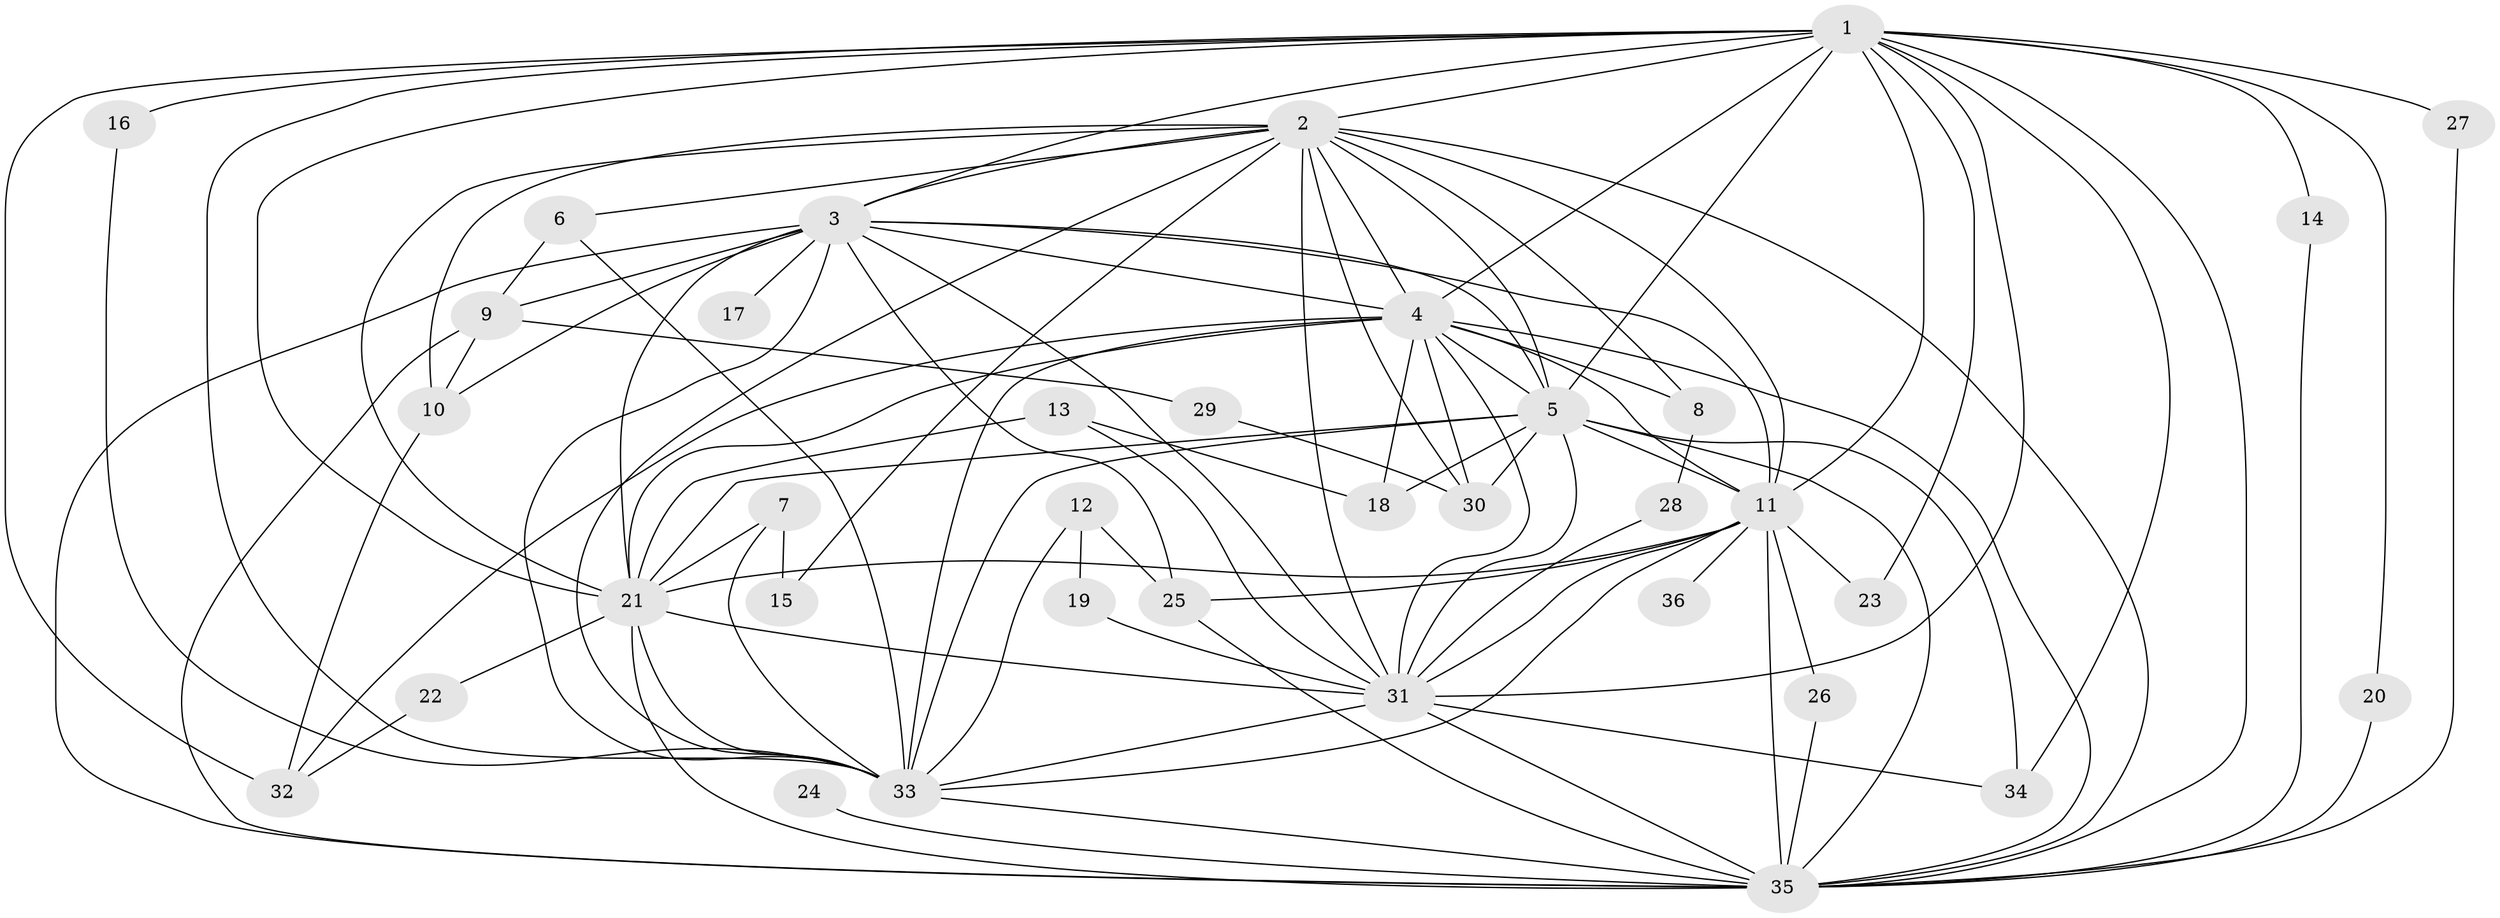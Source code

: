 // original degree distribution, {15: 0.058823529411764705, 13: 0.0392156862745098, 19: 0.0196078431372549, 16: 0.0196078431372549, 14: 0.0392156862745098, 18: 0.0196078431372549, 2: 0.5490196078431373, 4: 0.09803921568627451, 3: 0.13725490196078433, 5: 0.0196078431372549}
// Generated by graph-tools (version 1.1) at 2025/36/03/04/25 23:36:16]
// undirected, 36 vertices, 101 edges
graph export_dot {
  node [color=gray90,style=filled];
  1;
  2;
  3;
  4;
  5;
  6;
  7;
  8;
  9;
  10;
  11;
  12;
  13;
  14;
  15;
  16;
  17;
  18;
  19;
  20;
  21;
  22;
  23;
  24;
  25;
  26;
  27;
  28;
  29;
  30;
  31;
  32;
  33;
  34;
  35;
  36;
  1 -- 2 [weight=1.0];
  1 -- 3 [weight=1.0];
  1 -- 4 [weight=1.0];
  1 -- 5 [weight=1.0];
  1 -- 11 [weight=1.0];
  1 -- 14 [weight=1.0];
  1 -- 16 [weight=1.0];
  1 -- 20 [weight=1.0];
  1 -- 21 [weight=1.0];
  1 -- 23 [weight=1.0];
  1 -- 27 [weight=1.0];
  1 -- 31 [weight=1.0];
  1 -- 32 [weight=1.0];
  1 -- 33 [weight=1.0];
  1 -- 34 [weight=1.0];
  1 -- 35 [weight=1.0];
  2 -- 3 [weight=1.0];
  2 -- 4 [weight=1.0];
  2 -- 5 [weight=1.0];
  2 -- 6 [weight=1.0];
  2 -- 8 [weight=1.0];
  2 -- 10 [weight=1.0];
  2 -- 11 [weight=1.0];
  2 -- 15 [weight=1.0];
  2 -- 21 [weight=1.0];
  2 -- 30 [weight=1.0];
  2 -- 31 [weight=1.0];
  2 -- 33 [weight=1.0];
  2 -- 35 [weight=1.0];
  3 -- 4 [weight=1.0];
  3 -- 5 [weight=1.0];
  3 -- 9 [weight=1.0];
  3 -- 10 [weight=1.0];
  3 -- 11 [weight=1.0];
  3 -- 17 [weight=1.0];
  3 -- 21 [weight=1.0];
  3 -- 25 [weight=1.0];
  3 -- 31 [weight=1.0];
  3 -- 33 [weight=1.0];
  3 -- 35 [weight=1.0];
  4 -- 5 [weight=2.0];
  4 -- 8 [weight=1.0];
  4 -- 11 [weight=1.0];
  4 -- 18 [weight=2.0];
  4 -- 21 [weight=2.0];
  4 -- 30 [weight=1.0];
  4 -- 31 [weight=1.0];
  4 -- 32 [weight=1.0];
  4 -- 33 [weight=2.0];
  4 -- 35 [weight=2.0];
  5 -- 11 [weight=1.0];
  5 -- 18 [weight=1.0];
  5 -- 21 [weight=1.0];
  5 -- 30 [weight=1.0];
  5 -- 31 [weight=1.0];
  5 -- 33 [weight=1.0];
  5 -- 34 [weight=1.0];
  5 -- 35 [weight=1.0];
  6 -- 9 [weight=1.0];
  6 -- 33 [weight=1.0];
  7 -- 15 [weight=1.0];
  7 -- 21 [weight=1.0];
  7 -- 33 [weight=1.0];
  8 -- 28 [weight=1.0];
  9 -- 10 [weight=1.0];
  9 -- 29 [weight=1.0];
  9 -- 35 [weight=1.0];
  10 -- 32 [weight=1.0];
  11 -- 21 [weight=1.0];
  11 -- 23 [weight=1.0];
  11 -- 25 [weight=1.0];
  11 -- 26 [weight=1.0];
  11 -- 31 [weight=1.0];
  11 -- 33 [weight=2.0];
  11 -- 35 [weight=1.0];
  11 -- 36 [weight=1.0];
  12 -- 19 [weight=1.0];
  12 -- 25 [weight=1.0];
  12 -- 33 [weight=1.0];
  13 -- 18 [weight=1.0];
  13 -- 21 [weight=1.0];
  13 -- 31 [weight=1.0];
  14 -- 35 [weight=1.0];
  16 -- 33 [weight=1.0];
  19 -- 31 [weight=2.0];
  20 -- 35 [weight=1.0];
  21 -- 22 [weight=1.0];
  21 -- 31 [weight=1.0];
  21 -- 33 [weight=1.0];
  21 -- 35 [weight=1.0];
  22 -- 32 [weight=1.0];
  24 -- 35 [weight=1.0];
  25 -- 35 [weight=1.0];
  26 -- 35 [weight=1.0];
  27 -- 35 [weight=1.0];
  28 -- 31 [weight=1.0];
  29 -- 30 [weight=1.0];
  31 -- 33 [weight=1.0];
  31 -- 34 [weight=1.0];
  31 -- 35 [weight=2.0];
  33 -- 35 [weight=1.0];
}

